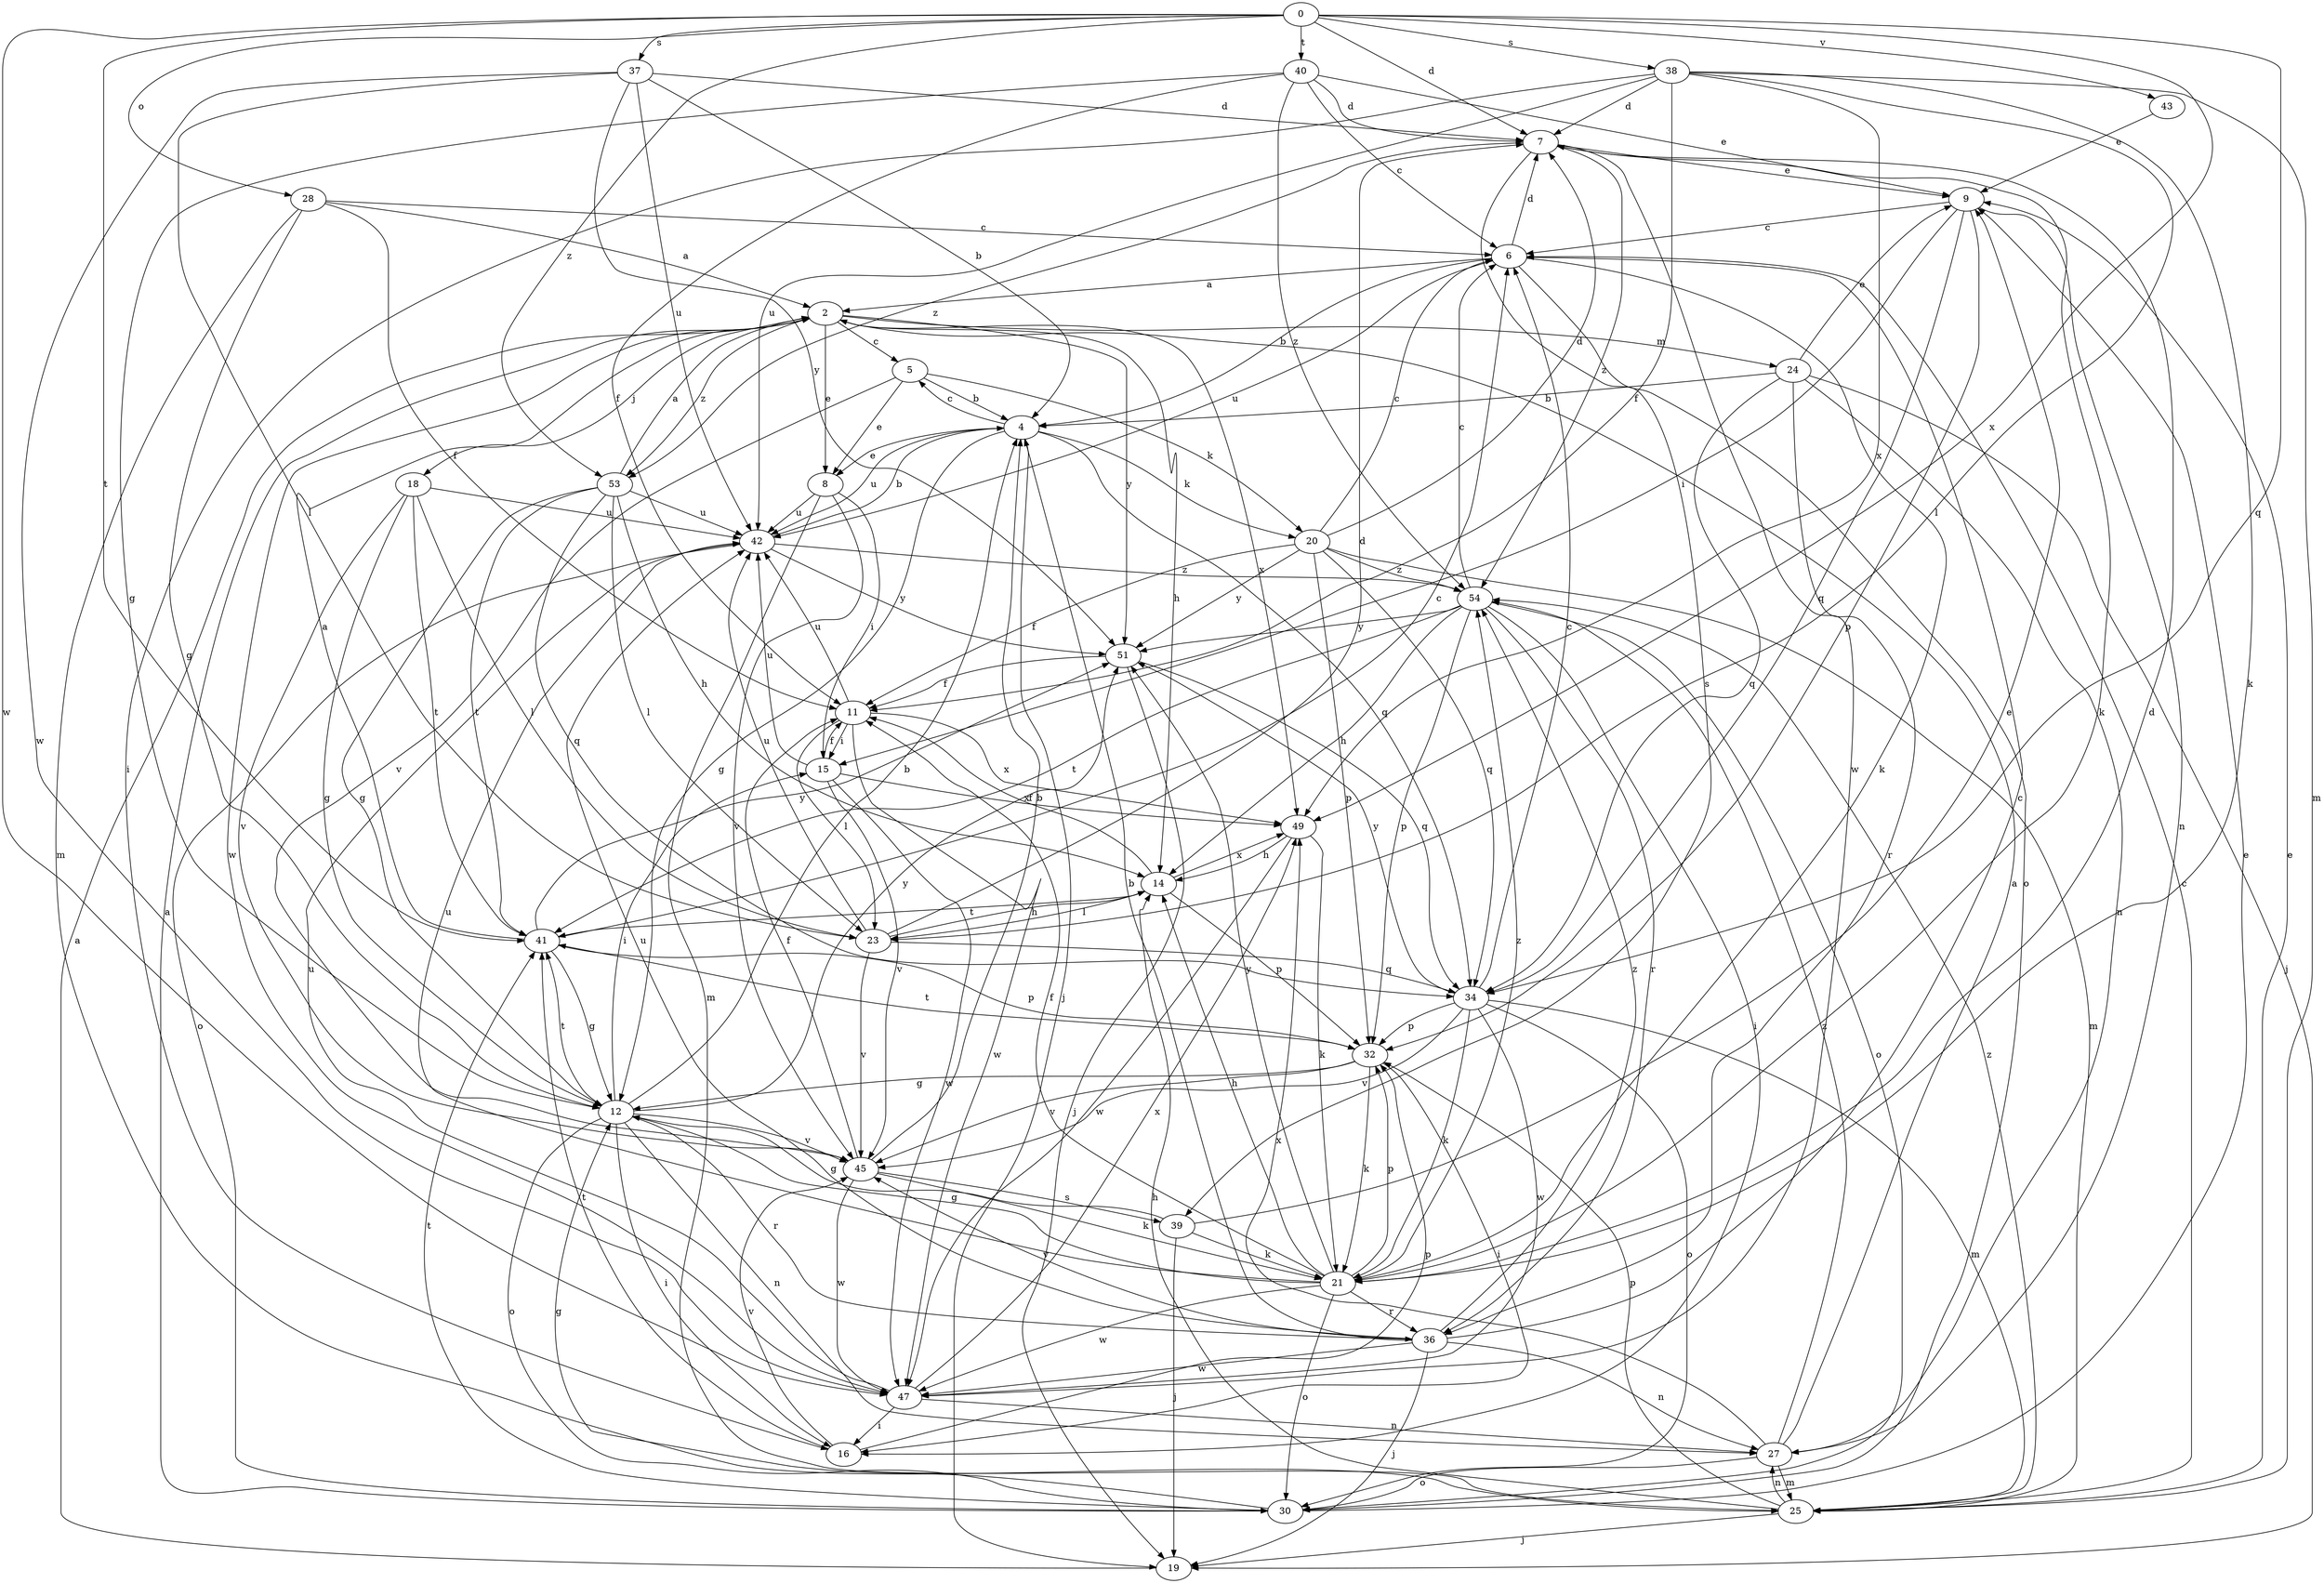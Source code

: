 strict digraph  {
0;
2;
4;
5;
6;
7;
8;
9;
11;
12;
14;
15;
16;
18;
19;
20;
21;
23;
24;
25;
27;
28;
30;
32;
34;
36;
37;
38;
39;
40;
41;
42;
43;
45;
47;
49;
51;
53;
54;
0 -> 7  [label=d];
0 -> 28  [label=o];
0 -> 34  [label=q];
0 -> 37  [label=s];
0 -> 38  [label=s];
0 -> 40  [label=t];
0 -> 41  [label=t];
0 -> 43  [label=v];
0 -> 47  [label=w];
0 -> 49  [label=x];
0 -> 53  [label=z];
2 -> 5  [label=c];
2 -> 8  [label=e];
2 -> 14  [label=h];
2 -> 18  [label=j];
2 -> 24  [label=m];
2 -> 47  [label=w];
2 -> 49  [label=x];
2 -> 51  [label=y];
2 -> 53  [label=z];
4 -> 5  [label=c];
4 -> 8  [label=e];
4 -> 12  [label=g];
4 -> 19  [label=j];
4 -> 20  [label=k];
4 -> 34  [label=q];
4 -> 42  [label=u];
5 -> 4  [label=b];
5 -> 8  [label=e];
5 -> 20  [label=k];
5 -> 45  [label=v];
6 -> 2  [label=a];
6 -> 4  [label=b];
6 -> 7  [label=d];
6 -> 21  [label=k];
6 -> 30  [label=o];
6 -> 42  [label=u];
7 -> 9  [label=e];
7 -> 21  [label=k];
7 -> 39  [label=s];
7 -> 47  [label=w];
7 -> 53  [label=z];
7 -> 54  [label=z];
8 -> 15  [label=i];
8 -> 25  [label=m];
8 -> 42  [label=u];
8 -> 45  [label=v];
9 -> 6  [label=c];
9 -> 15  [label=i];
9 -> 27  [label=n];
9 -> 32  [label=p];
9 -> 34  [label=q];
11 -> 15  [label=i];
11 -> 23  [label=l];
11 -> 42  [label=u];
11 -> 47  [label=w];
11 -> 49  [label=x];
12 -> 4  [label=b];
12 -> 15  [label=i];
12 -> 16  [label=i];
12 -> 27  [label=n];
12 -> 30  [label=o];
12 -> 36  [label=r];
12 -> 41  [label=t];
12 -> 45  [label=v];
12 -> 51  [label=y];
14 -> 11  [label=f];
14 -> 23  [label=l];
14 -> 32  [label=p];
14 -> 41  [label=t];
14 -> 49  [label=x];
15 -> 11  [label=f];
15 -> 42  [label=u];
15 -> 45  [label=v];
15 -> 47  [label=w];
15 -> 49  [label=x];
16 -> 32  [label=p];
16 -> 41  [label=t];
16 -> 45  [label=v];
18 -> 12  [label=g];
18 -> 23  [label=l];
18 -> 41  [label=t];
18 -> 42  [label=u];
18 -> 45  [label=v];
19 -> 2  [label=a];
20 -> 6  [label=c];
20 -> 7  [label=d];
20 -> 11  [label=f];
20 -> 25  [label=m];
20 -> 32  [label=p];
20 -> 34  [label=q];
20 -> 51  [label=y];
20 -> 54  [label=z];
21 -> 7  [label=d];
21 -> 11  [label=f];
21 -> 12  [label=g];
21 -> 14  [label=h];
21 -> 30  [label=o];
21 -> 32  [label=p];
21 -> 36  [label=r];
21 -> 42  [label=u];
21 -> 47  [label=w];
21 -> 51  [label=y];
21 -> 54  [label=z];
23 -> 7  [label=d];
23 -> 14  [label=h];
23 -> 34  [label=q];
23 -> 42  [label=u];
23 -> 45  [label=v];
24 -> 4  [label=b];
24 -> 9  [label=e];
24 -> 19  [label=j];
24 -> 27  [label=n];
24 -> 34  [label=q];
24 -> 36  [label=r];
25 -> 6  [label=c];
25 -> 9  [label=e];
25 -> 14  [label=h];
25 -> 19  [label=j];
25 -> 27  [label=n];
25 -> 32  [label=p];
25 -> 54  [label=z];
27 -> 2  [label=a];
27 -> 25  [label=m];
27 -> 30  [label=o];
27 -> 49  [label=x];
27 -> 54  [label=z];
28 -> 2  [label=a];
28 -> 6  [label=c];
28 -> 11  [label=f];
28 -> 12  [label=g];
28 -> 25  [label=m];
30 -> 2  [label=a];
30 -> 9  [label=e];
30 -> 12  [label=g];
30 -> 41  [label=t];
32 -> 12  [label=g];
32 -> 16  [label=i];
32 -> 21  [label=k];
32 -> 41  [label=t];
32 -> 45  [label=v];
34 -> 6  [label=c];
34 -> 21  [label=k];
34 -> 25  [label=m];
34 -> 30  [label=o];
34 -> 32  [label=p];
34 -> 45  [label=v];
34 -> 47  [label=w];
34 -> 51  [label=y];
36 -> 4  [label=b];
36 -> 6  [label=c];
36 -> 19  [label=j];
36 -> 27  [label=n];
36 -> 42  [label=u];
36 -> 45  [label=v];
36 -> 47  [label=w];
36 -> 54  [label=z];
37 -> 4  [label=b];
37 -> 7  [label=d];
37 -> 23  [label=l];
37 -> 42  [label=u];
37 -> 47  [label=w];
37 -> 51  [label=y];
38 -> 7  [label=d];
38 -> 11  [label=f];
38 -> 16  [label=i];
38 -> 21  [label=k];
38 -> 23  [label=l];
38 -> 25  [label=m];
38 -> 42  [label=u];
38 -> 49  [label=x];
39 -> 9  [label=e];
39 -> 12  [label=g];
39 -> 19  [label=j];
39 -> 21  [label=k];
40 -> 6  [label=c];
40 -> 7  [label=d];
40 -> 9  [label=e];
40 -> 11  [label=f];
40 -> 12  [label=g];
40 -> 54  [label=z];
41 -> 2  [label=a];
41 -> 6  [label=c];
41 -> 12  [label=g];
41 -> 32  [label=p];
41 -> 51  [label=y];
42 -> 4  [label=b];
42 -> 30  [label=o];
42 -> 51  [label=y];
42 -> 54  [label=z];
43 -> 9  [label=e];
45 -> 4  [label=b];
45 -> 11  [label=f];
45 -> 21  [label=k];
45 -> 39  [label=s];
45 -> 47  [label=w];
47 -> 16  [label=i];
47 -> 27  [label=n];
47 -> 42  [label=u];
47 -> 49  [label=x];
49 -> 14  [label=h];
49 -> 21  [label=k];
49 -> 47  [label=w];
51 -> 11  [label=f];
51 -> 19  [label=j];
51 -> 34  [label=q];
53 -> 2  [label=a];
53 -> 12  [label=g];
53 -> 14  [label=h];
53 -> 23  [label=l];
53 -> 34  [label=q];
53 -> 41  [label=t];
53 -> 42  [label=u];
54 -> 6  [label=c];
54 -> 14  [label=h];
54 -> 16  [label=i];
54 -> 30  [label=o];
54 -> 32  [label=p];
54 -> 36  [label=r];
54 -> 41  [label=t];
54 -> 51  [label=y];
}
